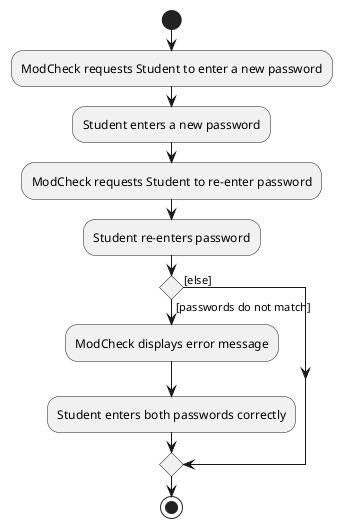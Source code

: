 @startuml
'https://plantuml.com/activity-diagram-beta

start
:ModCheck requests Student to enter a new password;
:Student enters a new password;
:ModCheck requests Student to re-enter password;
:Student re-enters password;
if () then ([passwords do not match])
    :ModCheck displays error message;
    :Student enters both passwords correctly;
else ([else])
    endif
stop

@enduml
